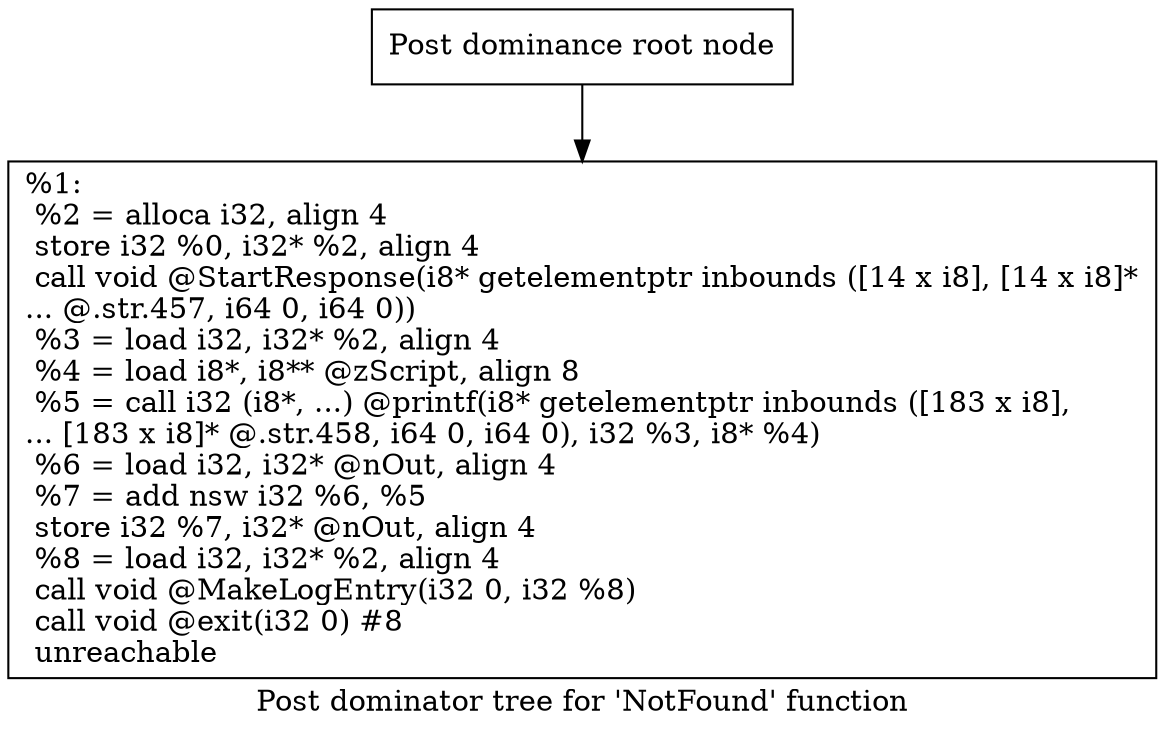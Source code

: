 digraph "Post dominator tree for 'NotFound' function" {
	label="Post dominator tree for 'NotFound' function";

	Node0x16a08e0 [shape=record,label="{Post dominance root node}"];
	Node0x16a08e0 -> Node0x172d9a0;
	Node0x172d9a0 [shape=record,label="{%1:\l  %2 = alloca i32, align 4\l  store i32 %0, i32* %2, align 4\l  call void @StartResponse(i8* getelementptr inbounds ([14 x i8], [14 x i8]*\l... @.str.457, i64 0, i64 0))\l  %3 = load i32, i32* %2, align 4\l  %4 = load i8*, i8** @zScript, align 8\l  %5 = call i32 (i8*, ...) @printf(i8* getelementptr inbounds ([183 x i8],\l... [183 x i8]* @.str.458, i64 0, i64 0), i32 %3, i8* %4)\l  %6 = load i32, i32* @nOut, align 4\l  %7 = add nsw i32 %6, %5\l  store i32 %7, i32* @nOut, align 4\l  %8 = load i32, i32* %2, align 4\l  call void @MakeLogEntry(i32 0, i32 %8)\l  call void @exit(i32 0) #8\l  unreachable\l}"];
}
